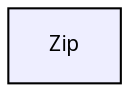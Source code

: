 digraph "Zip" {
  compound=true
  node [ fontsize="10", fontname="FreeSans.ttf"];
  edge [ labelfontsize="10", labelfontname="FreeSans.ttf"];
  dir_65630e6a7b235913d2823247170e6b03 [shape=box, label="Zip", style="filled", fillcolor="#eeeeff", pencolor="black", URL="dir_65630e6a7b235913d2823247170e6b03.html"];
}
